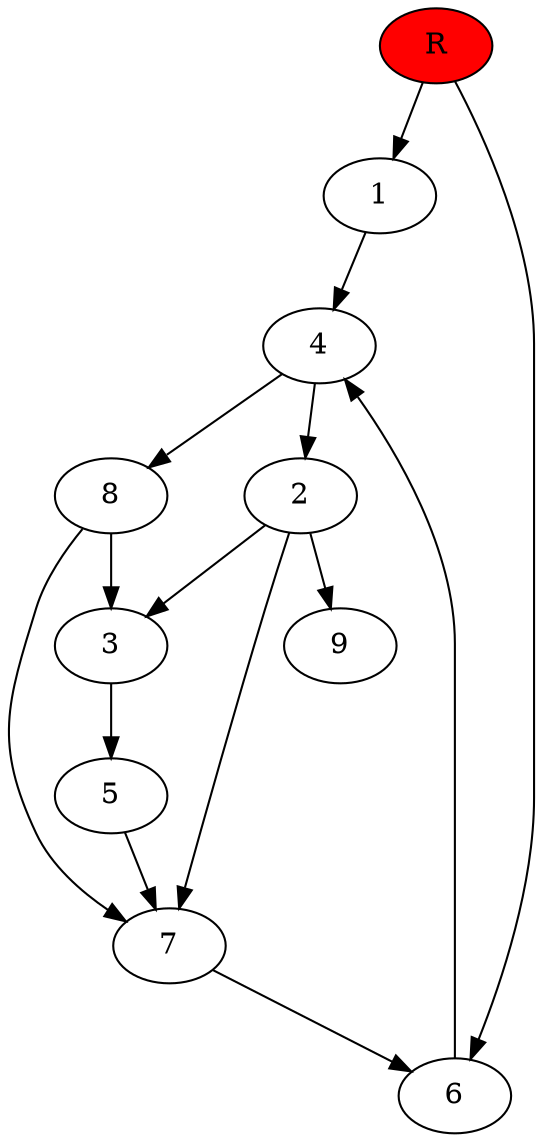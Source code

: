 digraph prb21874 {
	1
	2
	3
	4
	5
	6
	7
	8
	R [fillcolor="#ff0000" style=filled]
	1 -> 4
	2 -> 3
	2 -> 7
	2 -> 9
	3 -> 5
	4 -> 2
	4 -> 8
	5 -> 7
	6 -> 4
	7 -> 6
	8 -> 3
	8 -> 7
	R -> 1
	R -> 6
}
